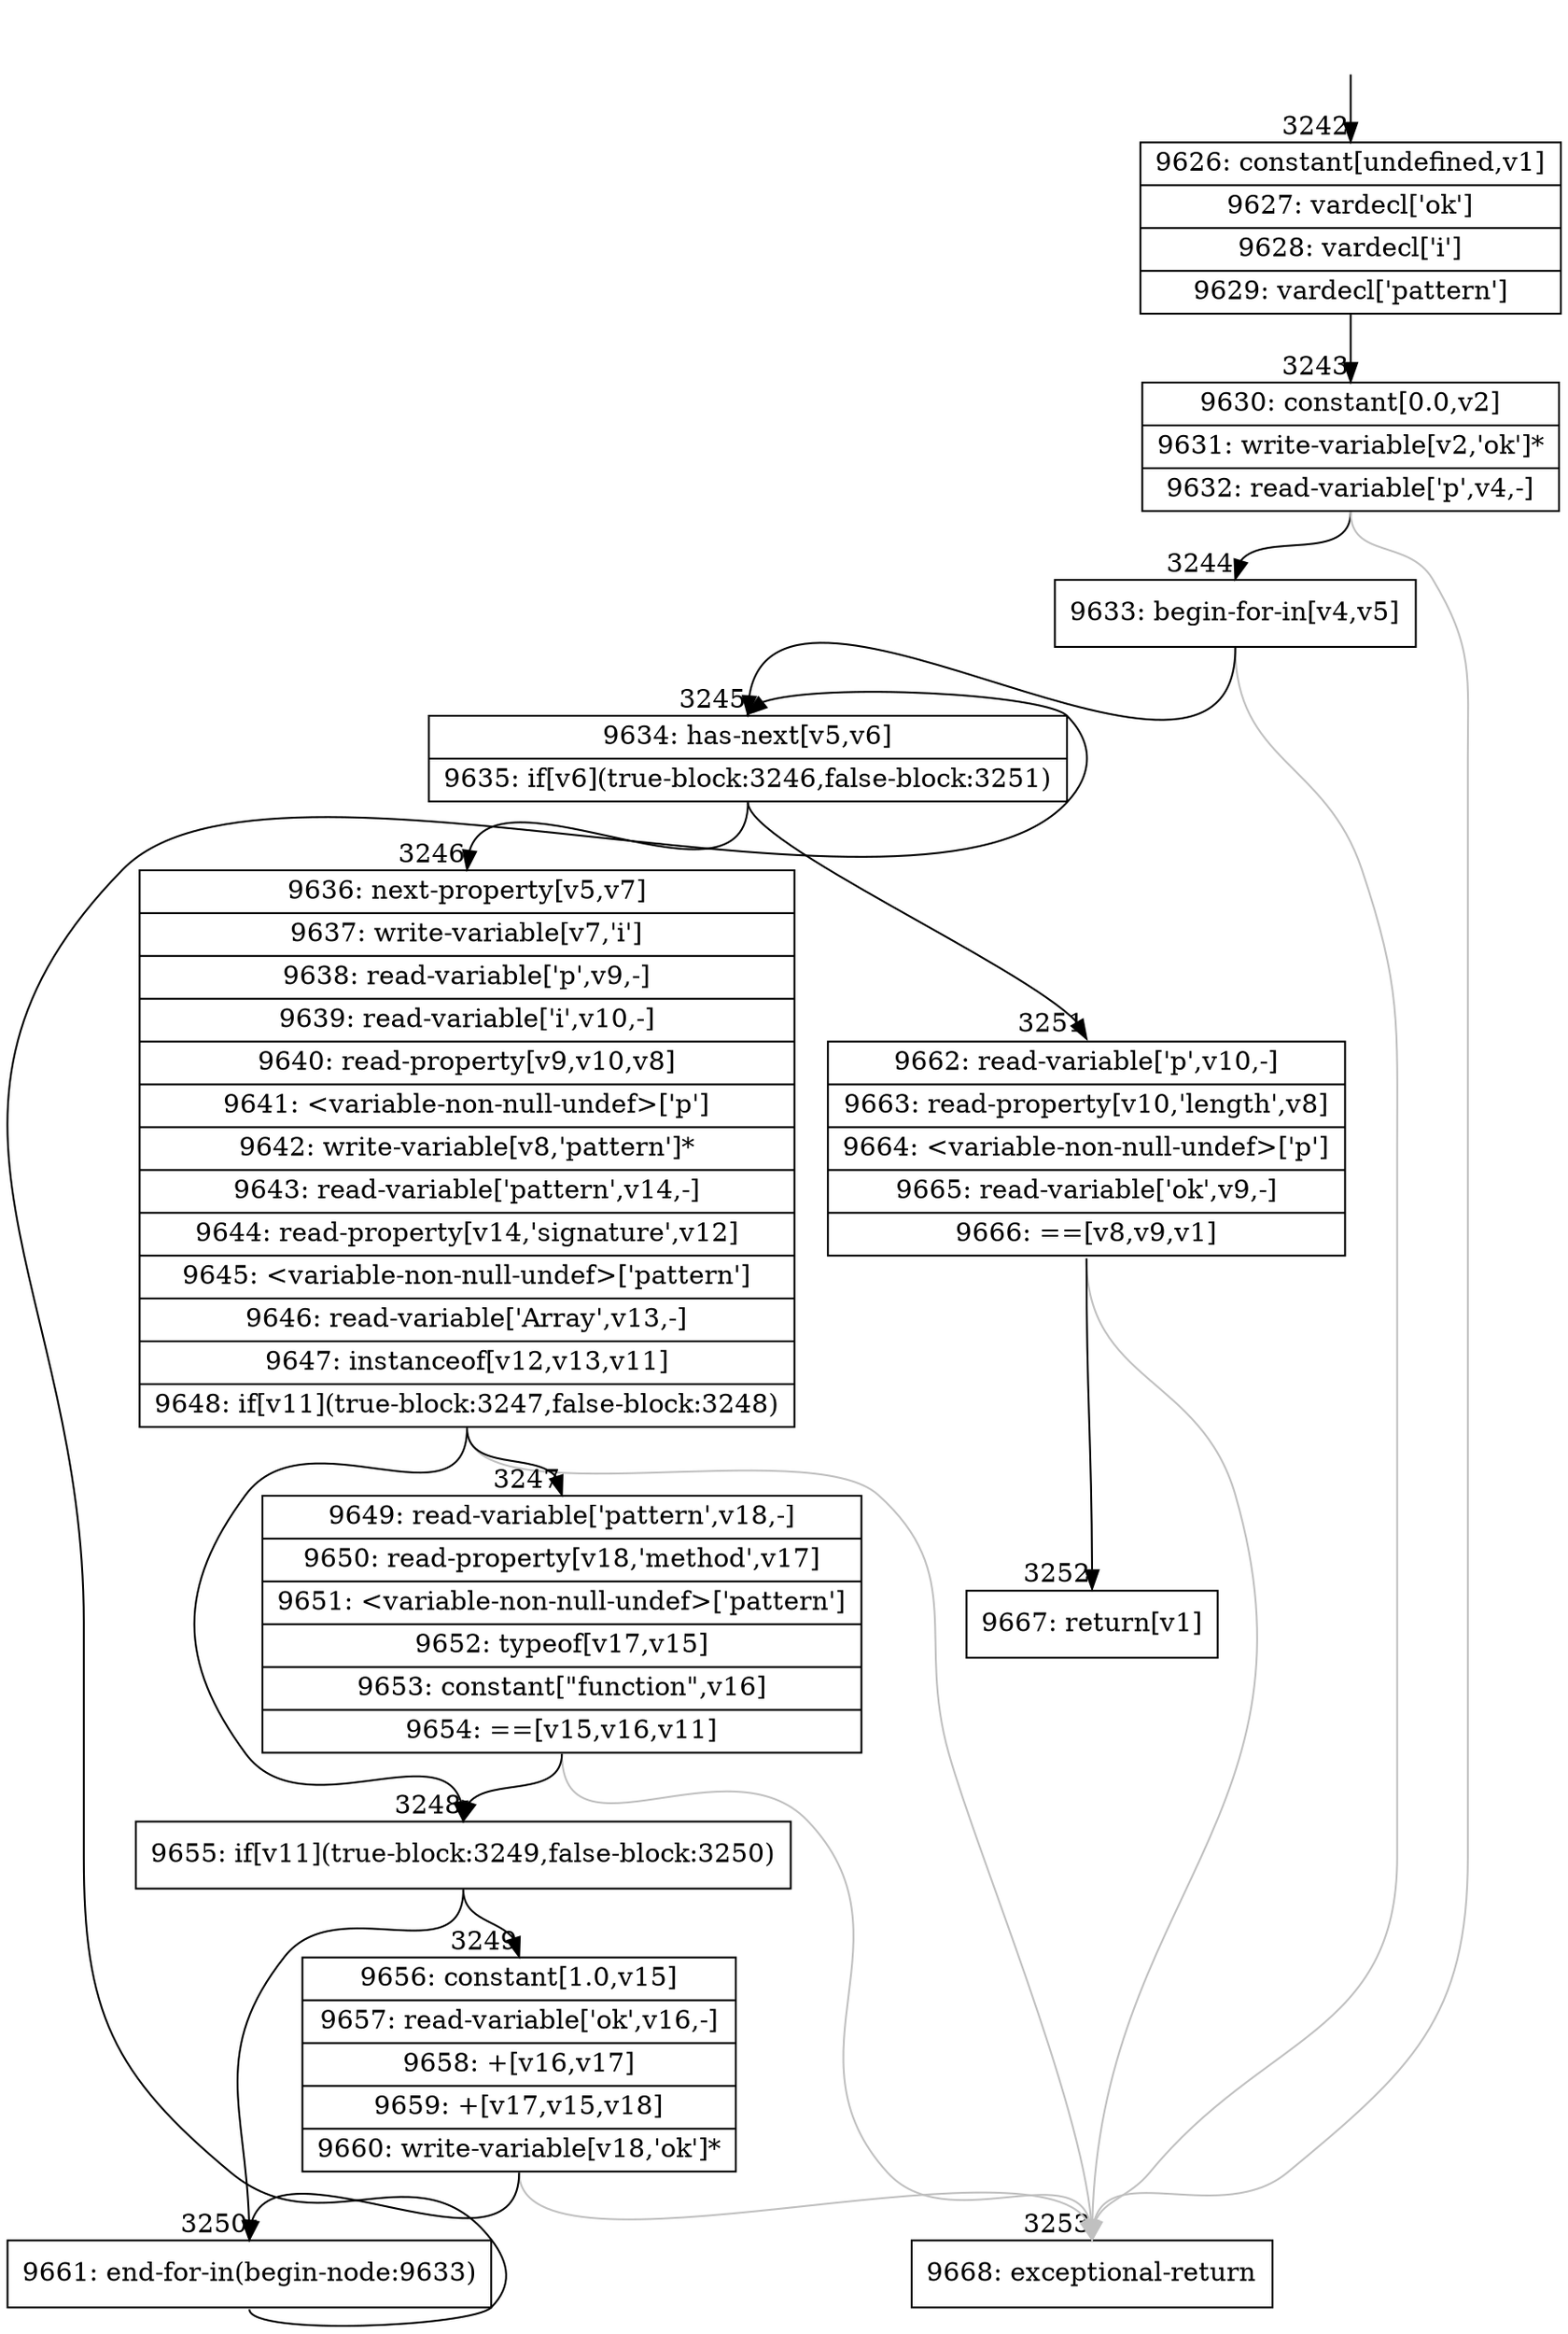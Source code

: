 digraph {
rankdir="TD"
BB_entry352[shape=none,label=""];
BB_entry352 -> BB3242 [tailport=s, headport=n, headlabel="    3242"]
BB3242 [shape=record label="{9626: constant[undefined,v1]|9627: vardecl['ok']|9628: vardecl['i']|9629: vardecl['pattern']}" ] 
BB3242 -> BB3243 [tailport=s, headport=n, headlabel="      3243"]
BB3243 [shape=record label="{9630: constant[0.0,v2]|9631: write-variable[v2,'ok']*|9632: read-variable['p',v4,-]}" ] 
BB3243 -> BB3244 [tailport=s, headport=n, headlabel="      3244"]
BB3243 -> BB3253 [tailport=s, headport=n, color=gray, headlabel="      3253"]
BB3244 [shape=record label="{9633: begin-for-in[v4,v5]}" ] 
BB3244 -> BB3245 [tailport=s, headport=n, headlabel="      3245"]
BB3244 -> BB3253 [tailport=s, headport=n, color=gray]
BB3245 [shape=record label="{9634: has-next[v5,v6]|9635: if[v6](true-block:3246,false-block:3251)}" ] 
BB3245 -> BB3246 [tailport=s, headport=n, headlabel="      3246"]
BB3245 -> BB3251 [tailport=s, headport=n, headlabel="      3251"]
BB3246 [shape=record label="{9636: next-property[v5,v7]|9637: write-variable[v7,'i']|9638: read-variable['p',v9,-]|9639: read-variable['i',v10,-]|9640: read-property[v9,v10,v8]|9641: \<variable-non-null-undef\>['p']|9642: write-variable[v8,'pattern']*|9643: read-variable['pattern',v14,-]|9644: read-property[v14,'signature',v12]|9645: \<variable-non-null-undef\>['pattern']|9646: read-variable['Array',v13,-]|9647: instanceof[v12,v13,v11]|9648: if[v11](true-block:3247,false-block:3248)}" ] 
BB3246 -> BB3248 [tailport=s, headport=n, headlabel="      3248"]
BB3246 -> BB3247 [tailport=s, headport=n, headlabel="      3247"]
BB3246 -> BB3253 [tailport=s, headport=n, color=gray]
BB3247 [shape=record label="{9649: read-variable['pattern',v18,-]|9650: read-property[v18,'method',v17]|9651: \<variable-non-null-undef\>['pattern']|9652: typeof[v17,v15]|9653: constant[\"function\",v16]|9654: ==[v15,v16,v11]}" ] 
BB3247 -> BB3248 [tailport=s, headport=n]
BB3247 -> BB3253 [tailport=s, headport=n, color=gray]
BB3248 [shape=record label="{9655: if[v11](true-block:3249,false-block:3250)}" ] 
BB3248 -> BB3249 [tailport=s, headport=n, headlabel="      3249"]
BB3248 -> BB3250 [tailport=s, headport=n, headlabel="      3250"]
BB3249 [shape=record label="{9656: constant[1.0,v15]|9657: read-variable['ok',v16,-]|9658: +[v16,v17]|9659: +[v17,v15,v18]|9660: write-variable[v18,'ok']*}" ] 
BB3249 -> BB3250 [tailport=s, headport=n]
BB3249 -> BB3253 [tailport=s, headport=n, color=gray]
BB3250 [shape=record label="{9661: end-for-in(begin-node:9633)}" ] 
BB3250 -> BB3245 [tailport=s, headport=n]
BB3251 [shape=record label="{9662: read-variable['p',v10,-]|9663: read-property[v10,'length',v8]|9664: \<variable-non-null-undef\>['p']|9665: read-variable['ok',v9,-]|9666: ==[v8,v9,v1]}" ] 
BB3251 -> BB3252 [tailport=s, headport=n, headlabel="      3252"]
BB3251 -> BB3253 [tailport=s, headport=n, color=gray]
BB3252 [shape=record label="{9667: return[v1]}" ] 
BB3253 [shape=record label="{9668: exceptional-return}" ] 
//#$~ 3718
}
